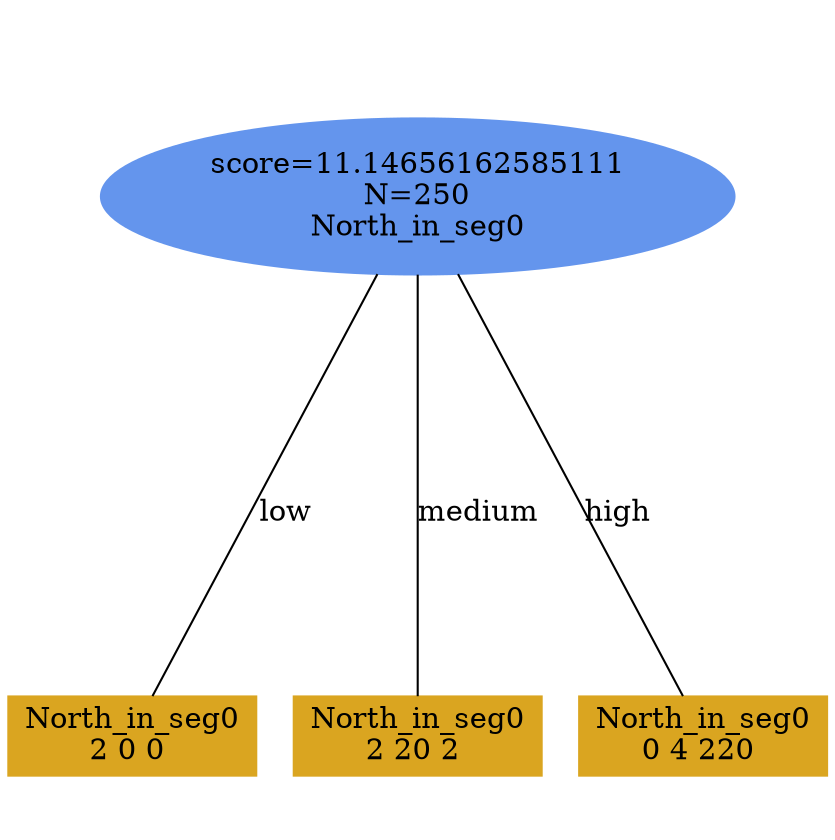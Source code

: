 digraph "DD" {
size = "7.5,10"
ratio=1.0;
center = true;
edge [dir = none];
{ rank = same; node [shape=ellipse, style=filled, color=cornflowerblue];"4886" [label="score=11.14656162585111\nN=250\nNorth_in_seg0"];}
{ rank = same; node [shape=box, style=filled, color=goldenrod];"4887" [label="North_in_seg0\n2 0 0 "];}
{ rank = same; node [shape=box, style=filled, color=goldenrod];"4888" [label="North_in_seg0\n2 20 2 "];}
{ rank = same; node [shape=box, style=filled, color=goldenrod];"4889" [label="North_in_seg0\n0 4 220 "];}
"4886" -> "4887" [label = "low"];
"4886" -> "4888" [label = "medium"];
"4886" -> "4889" [label = "high"];

}